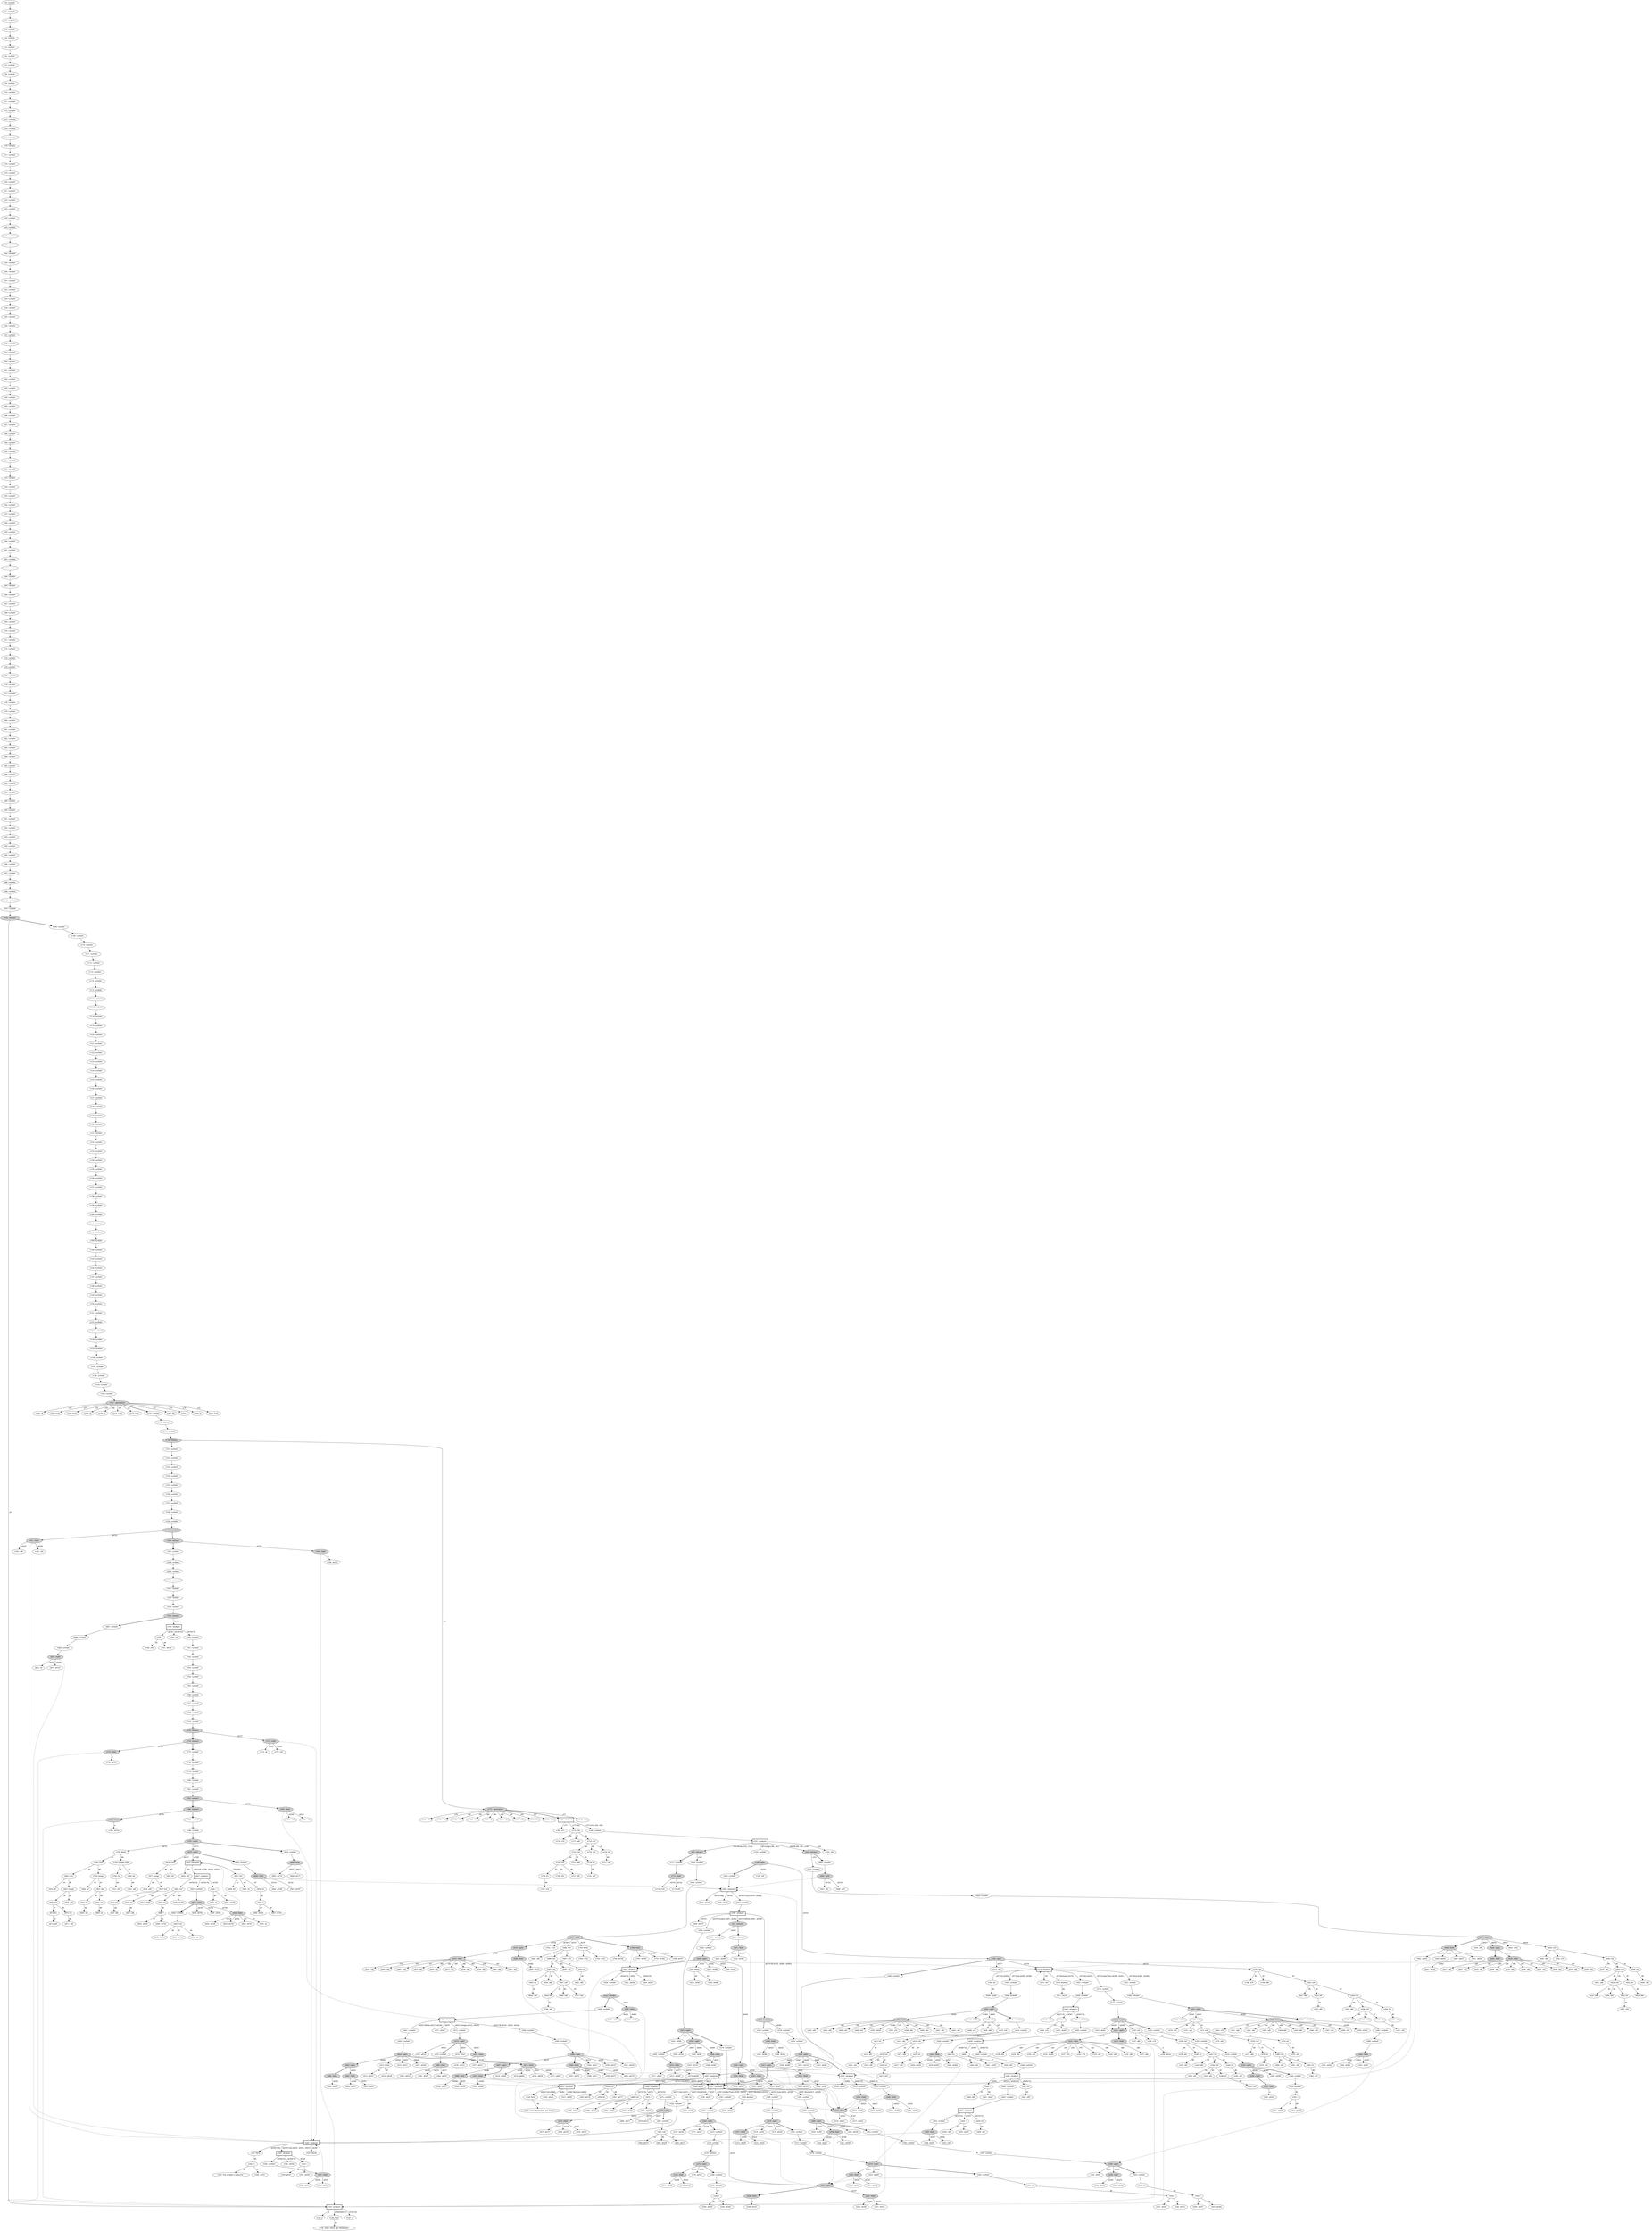 digraph {
    node [fontname="bold helvetica"];
    edge [fontname="bold helvetica"];
    n0 [label="n0: <unfold>"];
    n1 [label="n1: <unfold>"];
    n0 -> n1;
    n2 [label="n2: <unfold>"];
    n1 -> n2;
    n3 [label="n3: <unfold>"];
    n2 -> n3;
    n4 [label="n4: <unfold>"];
    n3 -> n4;
    n5 [label="n5: <unfold>"];
    n4 -> n5;
    n6 [label="n6: <unfold>"];
    n5 -> n6;
    n7 [label="n7: <unfold>"];
    n6 -> n7;
    n8 [label="n8: <unfold>"];
    n7 -> n8;
    n9 [label="n9: <unfold>"];
    n8 -> n9;
    n10 [label="n10: <unfold>"];
    n9 -> n10;
    n11 [label="n11: <unfold>"];
    n10 -> n11;
    n12 [label="n12: <unfold>"];
    n11 -> n12;
    n13 [label="n13: <unfold>"];
    n12 -> n13;
    n14 [label="n14: <unfold>"];
    n13 -> n14;
    n15 [label="n15: <unfold>"];
    n14 -> n15;
    n16 [label="n16: <unfold>"];
    n15 -> n16;
    n17 [label="n17: <unfold>"];
    n16 -> n17;
    n18 [label="n18: <unfold>"];
    n17 -> n18;
    n19 [label="n19: <unfold>"];
    n18 -> n19;
    n20 [label="n20: <unfold>"];
    n19 -> n20;
    n21 [label="n21: <unfold>"];
    n20 -> n21;
    n22 [label="n22: <unfold>"];
    n21 -> n22;
    n23 [label="n23: <unfold>"];
    n22 -> n23;
    n24 [label="n24: <unfold>"];
    n23 -> n24;
    n25 [label="n25: <unfold>"];
    n24 -> n25;
    n26 [label="n26: <unfold>"];
    n25 -> n26;
    n27 [label="n27: <unfold>"];
    n26 -> n27;
    n28 [label="n28: <unfold>"];
    n27 -> n28;
    n29 [label="n29: <unfold>"];
    n28 -> n29;
    n30 [label="n30: <unfold>"];
    n29 -> n30;
    n31 [label="n31: <unfold>"];
    n30 -> n31;
    n32 [label="n32: <unfold>"];
    n31 -> n32;
    n33 [label="n33: <unfold>"];
    n32 -> n33;
    n34 [label="n34: <unfold>"];
    n33 -> n34;
    n35 [label="n35: <unfold>"];
    n34 -> n35;
    n36 [label="n36: <unfold>"];
    n35 -> n36;
    n37 [label="n37: <unfold>"];
    n36 -> n37;
    n38 [label="n38: <unfold>"];
    n37 -> n38;
    n39 [label="n39: <unfold>"];
    n38 -> n39;
    n40 [label="n40: <unfold>"];
    n39 -> n40;
    n41 [label="n41: <unfold>"];
    n40 -> n41;
    n42 [label="n42: <unfold>"];
    n41 -> n42;
    n43 [label="n43: <unfold>"];
    n42 -> n43;
    n44 [label="n44: <unfold>"];
    n43 -> n44;
    n45 [label="n45: <unfold>"];
    n44 -> n45;
    n46 [label="n46: <unfold>"];
    n45 -> n46;
    n47 [label="n47: <unfold>"];
    n46 -> n47;
    n48 [label="n48: <unfold>"];
    n47 -> n48;
    n49 [label="n49: <unfold>"];
    n48 -> n49;
    n50 [label="n50: <unfold>"];
    n49 -> n50;
    n51 [label="n51: <unfold>"];
    n50 -> n51;
    n52 [label="n52: <unfold>"];
    n51 -> n52;
    n53 [label="n53: <unfold>"];
    n52 -> n53;
    n54 [label="n54: <unfold>"];
    n53 -> n54;
    n55 [label="n55: <unfold>"];
    n54 -> n55;
    n56 [label="n56: <unfold>"];
    n55 -> n56;
    n57 [label="n57: <unfold>"];
    n56 -> n57;
    n58 [label="n58: <unfold>"];
    n57 -> n58;
    n59 [label="n59: <unfold>"];
    n58 -> n59;
    n60 [label="n60: <unfold>"];
    n59 -> n60;
    n61 [label="n61: <unfold>"];
    n60 -> n61;
    n62 [label="n62: <unfold>"];
    n61 -> n62;
    n63 [label="n63: <unfold>"];
    n62 -> n63;
    n64 [label="n64: <unfold>"];
    n63 -> n64;
    n65 [label="n65: <unfold>"];
    n64 -> n65;
    n66 [label="n66: <unfold>"];
    n65 -> n66;
    n67 [label="n67: <unfold>"];
    n66 -> n67;
    n68 [label="n68: <unfold>"];
    n67 -> n68;
    n69 [label="n69: <unfold>"];
    n68 -> n69;
    n70 [label="n70: <unfold>"];
    n69 -> n70;
    n71 [label="n71: <unfold>"];
    n70 -> n71;
    n72 [label="n72: <unfold>"];
    n71 -> n72;
    n73 [label="n73: <unfold>"];
    n72 -> n73;
    n74 [label="n74: <unfold>"];
    n73 -> n74;
    n75 [label="n75: <unfold>"];
    n74 -> n75;
    n76 [label="n76: <unfold>"];
    n75 -> n76;
    n77 [label="n77: <unfold>"];
    n76 -> n77;
    n78 [label="n78: <unfold>"];
    n77 -> n78;
    n79 [label="n79: <unfold>"];
    n78 -> n79;
    n80 [label="n80: <unfold>"];
    n79 -> n80;
    n81 [label="n81: <unfold>"];
    n80 -> n81;
    n82 [label="n82: <unfold>"];
    n81 -> n82;
    n83 [label="n83: <unfold>"];
    n82 -> n83;
    n84 [label="n84: <unfold>"];
    n83 -> n84;
    n85 [label="n85: <unfold>"];
    n84 -> n85;
    n86 [label="n86: <unfold>"];
    n85 -> n86;
    n87 [label="n87: <unfold>"];
    n86 -> n87;
    n88 [label="n88: <unfold>"];
    n87 -> n88;
    n89 [label="n89: <unfold>"];
    n88 -> n89;
    n90 [label="n90: <unfold>"];
    n89 -> n90;
    n91 [label="n91: <unfold>"];
    n90 -> n91;
    n92 [label="n92: <unfold>"];
    n91 -> n92;
    n93 [label="n93: <unfold>"];
    n92 -> n93;
    n94 [label="n94: <unfold>"];
    n93 -> n94;
    n95 [label="n95: <unfold>"];
    n94 -> n95;
    n96 [label="n96: <unfold>"];
    n95 -> n96;
    n97 [label="n97: <unfold>"];
    n96 -> n97;
    n98 [label="n98: <unfold>"];
    n97 -> n98;
    n99 [label="n99: <unfold>"];
    n98 -> n99;
    n100 [label="n100: <unfold>"];
    n99 -> n100;
    n101 [label="n101: <unfold>"];
    n100 -> n101;
    n102 [label="n102: <extract>"] [style=filled];
    n101 -> n102;
    n103 [label="n103: <analyze>"] [shape=box style=bold];
    n102 -> n103 [label=" .v0 "];
    n104 [label="n104: a"];
    n103 -> n104 [label=" a "];
    n105 [label="n105: Panic"];
    n103 -> n105 [label=" a=Boolean(.v1) "];
    n106 [label="n106: \"want `Int(n)`, got `Boolean(b)`\""];
    n105 -> n106 [label=" #0 "];
    n107 [label="n107: .v2"];
    n103 -> n107 [label=" a=Int(.v2) "];
    n108 [label="n108: <unfold>"];
    n102 -> n108 [penwidth=1.7 arrowhead=dot];
    n109 [label="n109: <unfold>"];
    n108 -> n109;
    n110 [label="n110: <unfold>"];
    n109 -> n110;
    n111 [label="n111: <unfold>"];
    n110 -> n111;
    n112 [label="n112: <unfold>"];
    n111 -> n112;
    n113 [label="n113: <unfold>"];
    n112 -> n113;
    n114 [label="n114: <unfold>"];
    n113 -> n114;
    n115 [label="n115: <unfold>"];
    n114 -> n115;
    n116 [label="n116: <unfold>"];
    n115 -> n116;
    n117 [label="n117: <unfold>"];
    n116 -> n117;
    n118 [label="n118: <unfold>"];
    n117 -> n118;
    n119 [label="n119: <unfold>"];
    n118 -> n119;
    n120 [label="n120: <unfold>"];
    n119 -> n120;
    n121 [label="n121: <unfold>"];
    n120 -> n121;
    n122 [label="n122: <unfold>"];
    n121 -> n122;
    n123 [label="n123: <unfold>"];
    n122 -> n123;
    n124 [label="n124: <unfold>"];
    n123 -> n124;
    n125 [label="n125: <unfold>"];
    n124 -> n125;
    n126 [label="n126: <unfold>"];
    n125 -> n126;
    n127 [label="n127: <unfold>"];
    n126 -> n127;
    n128 [label="n128: <unfold>"];
    n127 -> n128;
    n129 [label="n129: <unfold>"];
    n128 -> n129;
    n130 [label="n130: <unfold>"];
    n129 -> n130;
    n131 [label="n131: <unfold>"];
    n130 -> n131;
    n132 [label="n132: <unfold>"];
    n131 -> n132;
    n133 [label="n133: <unfold>"];
    n132 -> n133;
    n134 [label="n134: <unfold>"];
    n133 -> n134;
    n135 [label="n135: <unfold>"];
    n134 -> n135;
    n136 [label="n136: <unfold>"];
    n135 -> n136;
    n137 [label="n137: <unfold>"];
    n136 -> n137;
    n138 [label="n138: <unfold>"];
    n137 -> n138;
    n139 [label="n139: <unfold>"];
    n138 -> n139;
    n140 [label="n140: <unfold>"];
    n139 -> n140;
    n141 [label="n141: <unfold>"];
    n140 -> n141;
    n142 [label="n142: <unfold>"];
    n141 -> n142;
    n143 [label="n143: <unfold>"];
    n142 -> n143;
    n144 [label="n144: <unfold>"];
    n143 -> n144;
    n145 [label="n145: <unfold>"];
    n144 -> n145;
    n146 [label="n146: <unfold>"];
    n145 -> n146;
    n147 [label="n147: <unfold>"];
    n146 -> n147;
    n148 [label="n148: <unfold>"];
    n147 -> n148;
    n149 [label="n149: <unfold>"];
    n148 -> n149;
    n150 [label="n150: <unfold>"];
    n149 -> n150;
    n151 [label="n151: <unfold>"];
    n150 -> n151;
    n152 [label="n152: <unfold>"];
    n151 -> n152;
    n153 [label="n153: <unfold>"];
    n152 -> n153;
    n154 [label="n154: <unfold>"];
    n153 -> n154;
    n155 [label="n155: <unfold>"];
    n154 -> n155;
    n156 [label="n156: <unfold>"];
    n155 -> n156;
    n157 [label="n157: <unfold>"];
    n156 -> n157;
    n158 [label="n158: <unfold>"];
    n157 -> n158;
    n159 [label="n159: <unfold>"];
    n158 -> n159;
    n160 [label="n160: <unfold>"];
    n159 -> n160;
    n161 [label="n161: <generalize>"] [style=filled];
    n160 -> n161;
    n162 [label="n162: Nil"];
    n161 -> n162 [label=" .v11 "];
    n163 [label="n163: a"];
    n161 -> n163 [label=" .v14 "];
    n164 [label="n164: \"x\""];
    n161 -> n164 [label=" .v18 "];
    n165 [label="n165: 7u32"];
    n161 -> n165 [label=" .v22 "];
    n166 [label="n166: .v0"];
    n161 -> n166 [label=" .v23 "];
    n167 [label="n167: 6u32"];
    n161 -> n167 [label=" .v27 "];
    n168 [label="n168: 0u32"];
    n161 -> n168 [label=" .v35 "];
    n169 [label="n169: \"a\""];
    n161 -> n169 [label=" .v45 "];
    n170 [label="n170: \"i\""];
    n161 -> n170 [label=" .v48 "];
    n171 [label="n171: 1u32"];
    n161 -> n171 [label=" .v49 "];
    n172 [label="n172: \"out\""];
    n161 -> n172 [label=" .v6 "];
    n173 [label="n173: <unfold>"];
    n161 -> n173 [penwidth=1.7 arrowhead=dot];
    n174 [label="n174: <unfold>"];
    n173 -> n174;
    n175 [label="n175: <unfold>"];
    n174 -> n175;
    n176 [label="n176: <extract>"] [style=filled];
    n175 -> n176;
    n177 [label="n177: <generalize>"] [style=filled];
    n176 -> n177 [label=" .v50 "];
    n178 [label="n178: .v11"];
    n177 -> n178 [label=" .v77 "];
    n179 [label="n179: .v45"];
    n177 -> n179 [label=" .v79 "];
    n180 [label="n180: .v14"];
    n177 -> n180 [label=" .v80 "];
    n181 [label="n181: .v18"];
    n177 -> n181 [label=" .v82 "];
    n182 [label="n182: .v22"];
    n177 -> n182 [label=" .v85 "];
    n183 [label="n183: .v6"];
    n177 -> n183 [label=" .v86 "];
    n184 [label="n184: .v23"];
    n177 -> n184 [label=" .v89 "];
    n185 [label="n185: .v48"];
    n177 -> n185 [label=" .v90 "];
    n186 [label="n186: Nil"];
    n177 -> n186 [label=" .v92 "];
    n187 [label="n187: .v27"];
    n177 -> n187 [label=" .v93 "];
    n188 [label="n188: <analyze>"] [shape=box style=bold];
    n177 -> n188 [penwidth=1.7 arrowhead=dot];
    n189 [label="n189: .v77"];
    n188 -> n189 [label=" .v77 "];
    n190 [label="n190: <unfold>"];
    n188 -> n190 [label=" .v77=Cons(.v94, .v95) "];
    n191 [label="n191: <analyze>"] [shape=box style=bold];
    n190 -> n191;
    n192 [label="n192: .v94"];
    n191 -> n192 [label=" .v94 "];
    n193 [label="n193: <unfold>"];
    n191 -> n193 [label=" .v94=Assign(.v96, .v97) "];
    n194 [label="n194: <split>"] [style=filled];
    n193 -> n194;
    n195 [label="n195: .v95"];
    n194 -> n195 [label=" .v6162 "];
    n196 [label="n196: <split>"] [style=filled];
    n194 -> n196 [label=" .v6163 "];
    n197 [label="n197: Cell"];
    n196 -> n197 [label=" .v6276 "];
    n198 [label="n198: .v79"];
    n197 -> n198 [label=" #0 "];
    n199 [label="n199: .v80"];
    n197 -> n199 [label=" #1 "];
    n200 [label="n200: Cell"];
    n197 -> n200 [label=" #2 "];
    n201 [label="n201: .v82"];
    n200 -> n201 [label=" #0 "];
    n202 [label="n202: Int"];
    n200 -> n202 [label=" #1 "];
    n203 [label="n203: .v85"];
    n202 -> n203 [label=" #0 "];
    n204 [label="n204: Cell"];
    n200 -> n204 [label=" #2 "];
    n205 [label="n205: .v86"];
    n204 -> n205 [label=" #0 "];
    n206 [label="n206: Int"];
    n204 -> n206 [label=" #1 "];
    n207 [label="n207: .v89"];
    n206 -> n207 [label=" #0 "];
    n208 [label="n208: Cell"];
    n204 -> n208 [label=" #2 "];
    n209 [label="n209: .v90"];
    n208 -> n209 [label=" #0 "];
    n210 [label="n210: Int"];
    n208 -> n210 [label=" #1 "];
    n211 [label="n211: .v93"];
    n210 -> n211 [label=" #0 "];
    n212 [label="n212: .v92"];
    n208 -> n212 [label=" #2 "];
    n213 [label="n213: .v96"];
    n196 -> n213 [label=" .v6277 "];
    n214 [label="n214: <analyze>"] [shape=box style=bold];
    n196 -> n214 [label=" .v6278 "];
    n215 [label="n215: .v97"];
    n214 -> n215 [label=" .v97 "];
    n216 [label="n216: Boolean"];
    n214 -> n216 [label=" .v97=Boolean(.v6279) "];
    n217 [label="n217: .v6279"];
    n216 -> n217 [label=" #0 "];
    n218 [label="n218: <unfold>"];
    n214 -> n218 [label=" .v97=GreaterThan(.v6280, .v6281) "];
    n219 [label="n219: <unfold>"];
    n218 -> n219;
    n220 [label="n220: <split>"] [style=filled];
    n219 -> n220;
    n221 [label="n221: <split>"] [style=filled];
    n220 -> n221 [label=" .v6289 "];
    n222 [label="n222: <fold>"] [style=filled];
    n221 -> n222 [label=" .v6293 "];
    n222 -> n214 [style=dashed];
    n223 [label="n223: .v79"];
    n222 -> n223 [label=" .v79 "];
    n224 [label="n224: .v80"];
    n222 -> n224 [label=" .v80 "];
    n225 [label="n225: .v82"];
    n222 -> n225 [label=" .v82 "];
    n226 [label="n226: .v85"];
    n222 -> n226 [label=" .v85 "];
    n227 [label="n227: .v86"];
    n222 -> n227 [label=" .v86 "];
    n228 [label="n228: .v89"];
    n222 -> n228 [label=" .v89 "];
    n229 [label="n229: .v90"];
    n222 -> n229 [label=" .v90 "];
    n230 [label="n230: .v92"];
    n222 -> n230 [label=" .v92 "];
    n231 [label="n231: .v93"];
    n222 -> n231 [label=" .v93 "];
    n232 [label="n232: .v6280"];
    n222 -> n232 [label=" .v97 "];
    n233 [label="n233: <fold>"] [style=filled];
    n221 -> n233 [penwidth=1.7 arrowhead=dot];
    n233 -> n103 [style=dashed];
    n234 [label="n234: .v6293"];
    n233 -> n234 [label=" a "];
    n235 [label="n235: Cell"];
    n220 -> n235 [label=" .v6290 "];
    n236 [label="n236: .v79"];
    n235 -> n236 [label=" #0 "];
    n237 [label="n237: .v80"];
    n235 -> n237 [label=" #1 "];
    n238 [label="n238: Cell"];
    n235 -> n238 [label=" #2 "];
    n239 [label="n239: .v82"];
    n238 -> n239 [label=" #0 "];
    n240 [label="n240: Int"];
    n238 -> n240 [label=" #1 "];
    n241 [label="n241: .v85"];
    n240 -> n241 [label=" #0 "];
    n242 [label="n242: Cell"];
    n238 -> n242 [label=" #2 "];
    n243 [label="n243: .v86"];
    n242 -> n243 [label=" #0 "];
    n244 [label="n244: Int"];
    n242 -> n244 [label=" #1 "];
    n245 [label="n245: .v89"];
    n244 -> n245 [label=" #0 "];
    n246 [label="n246: Cell"];
    n242 -> n246 [label=" #2 "];
    n247 [label="n247: .v90"];
    n246 -> n247 [label=" #0 "];
    n248 [label="n248: Int"];
    n246 -> n248 [label=" #1 "];
    n249 [label="n249: .v93"];
    n248 -> n249 [label=" #0 "];
    n250 [label="n250: .v92"];
    n246 -> n250 [label=" #2 "];
    n251 [label="n251: .v6281"];
    n220 -> n251 [label=" .v6291 "];
    n252 [label="n252: <unfold>"];
    n220 -> n252 [penwidth=1.7 arrowhead=dot];
    n253 [label="n253: <unfold>"];
    n252 -> n253;
    n254 [label="n254: <unfold>"];
    n253 -> n254;
    n255 [label="n255: <split>"] [style=filled];
    n254 -> n255;
    n256 [label="n256: <split>"] [style=filled];
    n255 -> n256 [label=" .v6308 "];
    n257 [label="n257: <analyze>"] [shape=box style=bold];
    n256 -> n257 [label=" .v6322 "];
    n258 [label="n258: .v6291"];
    n257 -> n258 [label=" .v6291 "];
    n259 [label="n259: Boolean"];
    n257 -> n259 [label=" .v6291=Boolean(.v6323) "];
    n260 [label="n260: .v6323"];
    n259 -> n260 [label=" #0 "];
    n261 [label="n261: <unfold>"];
    n257 -> n261 [label=" .v6291=GreaterThan(.v6324, .v6325) "];
    n262 [label="n262: <unfold>"];
    n261 -> n262;
    n263 [label="n263: <split>"] [style=filled];
    n262 -> n263;
    n264 [label="n264: <split>"] [style=filled];
    n263 -> n264 [label=" .v6333 "];
    n265 [label="n265: <fold>"] [style=filled];
    n264 -> n265 [label=" .v6337 "];
    n265 -> n257 [style=dashed];
    n266 [label="n266: .v6290"];
    n265 -> n266 [label=" .v6290 "];
    n267 [label="n267: .v6324"];
    n265 -> n267 [label=" .v6291 "];
    n268 [label="n268: <fold>"] [style=filled];
    n264 -> n268 [penwidth=1.7 arrowhead=dot];
    n268 -> n103 [style=dashed];
    n269 [label="n269: .v6337"];
    n268 -> n269 [label=" a "];
    n270 [label="n270: .v6290"];
    n263 -> n270 [label=" .v6334 "];
    n271 [label="n271: .v6325"];
    n263 -> n271 [label=" .v6335 "];
    n272 [label="n272: <unfold>"];
    n263 -> n272 [penwidth=1.7 arrowhead=dot];
    n273 [label="n273: <unfold>"];
    n272 -> n273;
    n274 [label="n274: <unfold>"];
    n273 -> n274;
    n275 [label="n275: <split>"] [style=filled];
    n274 -> n275;
    n276 [label="n276: <fold>"] [style=filled];
    n275 -> n276 [label=" .v6339 "];
    n276 -> n264 [style=dashed];
    n277 [label="n277: .v6334"];
    n276 -> n277 [label=" .v6290 "];
    n278 [label="n278: .v6335"];
    n276 -> n278 [label=" .v6324 "];
    n279 [label="n279: .v6333"];
    n275 -> n279 [label=" .v6340 "];
    n280 [label="n280: <unfold>"];
    n275 -> n280 [penwidth=1.7 arrowhead=dot];
    n281 [label="n281: Boolean"];
    n280 -> n281;
    n282 [label="n282: >"];
    n281 -> n282 [label=" #0 "];
    n283 [label="n283: .v6340"];
    n282 -> n283 [label=" #0 "];
    n284 [label="n284: .v6339"];
    n282 -> n284 [label=" #1 "];
    n285 [label="n285: Int"];
    n257 -> n285 [label=" .v6291=Int(.v6326) "];
    n286 [label="n286: .v6326"];
    n285 -> n286 [label=" #0 "];
    n287 [label="n287: <unfold>"];
    n257 -> n287 [label=" .v6291=Mul(.v6327, .v6328) "];
    n288 [label="n288: <unfold>"];
    n287 -> n288;
    n289 [label="n289: <split>"] [style=filled];
    n288 -> n289;
    n290 [label="n290: <fold>"] [style=filled];
    n289 -> n290 [label=" .v6342 "];
    n290 -> n264 [style=dashed];
    n291 [label="n291: .v6290"];
    n290 -> n291 [label=" .v6290 "];
    n292 [label="n292: .v6327"];
    n290 -> n292 [label=" .v6324 "];
    n293 [label="n293: .v6290"];
    n289 -> n293 [label=" .v6343 "];
    n294 [label="n294: .v6328"];
    n289 -> n294 [label=" .v6344 "];
    n295 [label="n295: <unfold>"];
    n289 -> n295 [penwidth=1.7 arrowhead=dot];
    n296 [label="n296: <unfold>"];
    n295 -> n296;
    n297 [label="n297: <unfold>"];
    n296 -> n297;
    n298 [label="n298: <split>"] [style=filled];
    n297 -> n298;
    n299 [label="n299: <fold>"] [style=filled];
    n298 -> n299 [label=" .v6346 "];
    n299 -> n264 [style=dashed];
    n300 [label="n300: .v6343"];
    n299 -> n300 [label=" .v6290 "];
    n301 [label="n301: .v6344"];
    n299 -> n301 [label=" .v6324 "];
    n302 [label="n302: .v6342"];
    n298 -> n302 [label=" .v6347 "];
    n303 [label="n303: <unfold>"];
    n298 -> n303 [penwidth=1.7 arrowhead=dot];
    n304 [label="n304: Int"];
    n303 -> n304;
    n305 [label="n305: *"];
    n304 -> n305 [label=" #0 "];
    n306 [label="n306: .v6347"];
    n305 -> n306 [label=" #0 "];
    n307 [label="n307: .v6346"];
    n305 -> n307 [label=" #1 "];
    n308 [label="n308: <unfold>"];
    n257 -> n308 [label=" .v6291=Sub(.v6329, .v6330) "];
    n309 [label="n309: <unfold>"];
    n308 -> n309;
    n310 [label="n310: <split>"] [style=filled];
    n309 -> n310;
    n311 [label="n311: <fold>"] [style=filled];
    n310 -> n311 [label=" .v6349 "];
    n311 -> n264 [style=dashed];
    n312 [label="n312: .v6290"];
    n311 -> n312 [label=" .v6290 "];
    n313 [label="n313: .v6329"];
    n311 -> n313 [label=" .v6324 "];
    n314 [label="n314: .v6290"];
    n310 -> n314 [label=" .v6350 "];
    n315 [label="n315: .v6330"];
    n310 -> n315 [label=" .v6351 "];
    n316 [label="n316: <unfold>"];
    n310 -> n316 [penwidth=1.7 arrowhead=dot];
    n317 [label="n317: <unfold>"];
    n316 -> n317;
    n318 [label="n318: <unfold>"];
    n317 -> n318;
    n319 [label="n319: <split>"] [style=filled];
    n318 -> n319;
    n320 [label="n320: <fold>"] [style=filled];
    n319 -> n320 [label=" .v6353 "];
    n320 -> n264 [style=dashed];
    n321 [label="n321: .v6350"];
    n320 -> n321 [label=" .v6290 "];
    n322 [label="n322: .v6351"];
    n320 -> n322 [label=" .v6324 "];
    n323 [label="n323: .v6349"];
    n319 -> n323 [label=" .v6354 "];
    n324 [label="n324: <unfold>"];
    n319 -> n324 [penwidth=1.7 arrowhead=dot];
    n325 [label="n325: Int"];
    n324 -> n325;
    n326 [label="n326: -"];
    n325 -> n326 [label=" #0 "];
    n327 [label="n327: .v6354"];
    n326 -> n327 [label=" #0 "];
    n328 [label="n328: .v6353"];
    n326 -> n328 [label=" #1 "];
    n329 [label="n329: <unfold>"];
    n257 -> n329 [label=" .v6291=Var(.v6331) "];
    n330 [label="n330: <analyze>"] [shape=box style=bold];
    n329 -> n330;
    n331 [label="n331: .v6290"];
    n330 -> n331 [label=" .v6290 "];
    n332 [label="n332: <analyze>"] [shape=box style=bold];
    n330 -> n332 [label=" .v6290=Cell(.v6355, .v6356, .v6357) "];
    n333 [label="n333: ="];
    n332 -> n333 [label=" .v6358 "];
    n334 [label="n334: .v6331"];
    n333 -> n334 [label=" #0 "];
    n335 [label="n335: .v6355"];
    n333 -> n335 [label=" #1 "];
    n336 [label="n336: <unfold>"];
    n332 -> n336 [label=" .v6358=F() "];
    n337 [label="n337: <fold>"] [style=filled];
    n336 -> n337;
    n337 -> n330 [style=dashed];
    n338 [label="n338: .v6357"];
    n337 -> n338 [label=" .v6290 "];
    n339 [label="n339: .v6331"];
    n337 -> n339 [label=" .v6331 "];
    n340 [label="n340: .v6356"];
    n332 -> n340 [label=" .v6358=T() "];
    n341 [label="n341: Panic"];
    n330 -> n341 [label=" .v6290=Nil() "];
    n342 [label="n342: ++"];
    n341 -> n342 [label=" #0 "];
    n343 [label="n343: \"the variable is unbound: \""];
    n342 -> n343 [label=" #0 "];
    n344 [label="n344: .v6331"];
    n342 -> n344 [label=" #1 "];
    n345 [label="n345: <fold>"] [style=filled];
    n256 -> n345 [penwidth=1.7 arrowhead=dot];
    n345 -> n103 [style=dashed];
    n346 [label="n346: .v6322"];
    n345 -> n346 [label=" a "];
    n347 [label="n347: .v6289"];
    n255 -> n347 [label=" .v6309 "];
    n348 [label="n348: <unfold>"];
    n255 -> n348 [penwidth=1.7 arrowhead=dot];
    n349 [label="n349: Boolean"];
    n348 -> n349;
    n350 [label="n350: >"];
    n349 -> n350 [label=" #0 "];
    n351 [label="n351: .v6309"];
    n350 -> n351 [label=" #0 "];
    n352 [label="n352: .v6308"];
    n350 -> n352 [label=" #1 "];
    n353 [label="n353: Int"];
    n214 -> n353 [label=" .v97=Int(.v6282) "];
    n354 [label="n354: .v6282"];
    n353 -> n354 [label=" #0 "];
    n355 [label="n355: <unfold>"];
    n214 -> n355 [label=" .v97=Mul(.v6283, .v6284) "];
    n356 [label="n356: <unfold>"];
    n355 -> n356;
    n357 [label="n357: <split>"] [style=filled];
    n356 -> n357;
    n358 [label="n358: <fold>"] [style=filled];
    n357 -> n358 [label=" .v6360 "];
    n358 -> n221 [style=dashed];
    n359 [label="n359: .v6283"];
    n358 -> n359 [label=" .v6280 "];
    n360 [label="n360: .v79"];
    n358 -> n360 [label=" .v79 "];
    n361 [label="n361: .v80"];
    n358 -> n361 [label=" .v80 "];
    n362 [label="n362: .v82"];
    n358 -> n362 [label=" .v82 "];
    n363 [label="n363: .v85"];
    n358 -> n363 [label=" .v85 "];
    n364 [label="n364: .v86"];
    n358 -> n364 [label=" .v86 "];
    n365 [label="n365: .v89"];
    n358 -> n365 [label=" .v89 "];
    n366 [label="n366: .v90"];
    n358 -> n366 [label=" .v90 "];
    n367 [label="n367: .v92"];
    n358 -> n367 [label=" .v92 "];
    n368 [label="n368: .v93"];
    n358 -> n368 [label=" .v93 "];
    n369 [label="n369: Cell"];
    n357 -> n369 [label=" .v6361 "];
    n370 [label="n370: .v79"];
    n369 -> n370 [label=" #0 "];
    n371 [label="n371: .v80"];
    n369 -> n371 [label=" #1 "];
    n372 [label="n372: Cell"];
    n369 -> n372 [label=" #2 "];
    n373 [label="n373: .v82"];
    n372 -> n373 [label=" #0 "];
    n374 [label="n374: Int"];
    n372 -> n374 [label=" #1 "];
    n375 [label="n375: .v85"];
    n374 -> n375 [label=" #0 "];
    n376 [label="n376: Cell"];
    n372 -> n376 [label=" #2 "];
    n377 [label="n377: .v86"];
    n376 -> n377 [label=" #0 "];
    n378 [label="n378: Int"];
    n376 -> n378 [label=" #1 "];
    n379 [label="n379: .v89"];
    n378 -> n379 [label=" #0 "];
    n380 [label="n380: Cell"];
    n376 -> n380 [label=" #2 "];
    n381 [label="n381: .v90"];
    n380 -> n381 [label=" #0 "];
    n382 [label="n382: Int"];
    n380 -> n382 [label=" #1 "];
    n383 [label="n383: .v93"];
    n382 -> n383 [label=" #0 "];
    n384 [label="n384: .v92"];
    n380 -> n384 [label=" #2 "];
    n385 [label="n385: .v6284"];
    n357 -> n385 [label=" .v6362 "];
    n386 [label="n386: <unfold>"];
    n357 -> n386 [penwidth=1.7 arrowhead=dot];
    n387 [label="n387: <unfold>"];
    n386 -> n387;
    n388 [label="n388: <unfold>"];
    n387 -> n388;
    n389 [label="n389: <fold>"] [style=filled];
    n388 -> n389;
    n389 -> n298 [style=dashed];
    n390 [label="n390: .v6360"];
    n389 -> n390 [label=" .v6342 "];
    n391 [label="n391: .v6361"];
    n389 -> n391 [label=" .v6343 "];
    n392 [label="n392: .v6362"];
    n389 -> n392 [label=" .v6344 "];
    n393 [label="n393: <unfold>"];
    n214 -> n393 [label=" .v97=Sub(.v6285, .v6286) "];
    n394 [label="n394: <unfold>"];
    n393 -> n394;
    n395 [label="n395: <split>"] [style=filled];
    n394 -> n395;
    n396 [label="n396: <fold>"] [style=filled];
    n395 -> n396 [label=" .v6364 "];
    n396 -> n221 [style=dashed];
    n397 [label="n397: .v6285"];
    n396 -> n397 [label=" .v6280 "];
    n398 [label="n398: .v79"];
    n396 -> n398 [label=" .v79 "];
    n399 [label="n399: .v80"];
    n396 -> n399 [label=" .v80 "];
    n400 [label="n400: .v82"];
    n396 -> n400 [label=" .v82 "];
    n401 [label="n401: .v85"];
    n396 -> n401 [label=" .v85 "];
    n402 [label="n402: .v86"];
    n396 -> n402 [label=" .v86 "];
    n403 [label="n403: .v89"];
    n396 -> n403 [label=" .v89 "];
    n404 [label="n404: .v90"];
    n396 -> n404 [label=" .v90 "];
    n405 [label="n405: .v92"];
    n396 -> n405 [label=" .v92 "];
    n406 [label="n406: .v93"];
    n396 -> n406 [label=" .v93 "];
    n407 [label="n407: Cell"];
    n395 -> n407 [label=" .v6365 "];
    n408 [label="n408: .v79"];
    n407 -> n408 [label=" #0 "];
    n409 [label="n409: .v80"];
    n407 -> n409 [label=" #1 "];
    n410 [label="n410: Cell"];
    n407 -> n410 [label=" #2 "];
    n411 [label="n411: .v82"];
    n410 -> n411 [label=" #0 "];
    n412 [label="n412: Int"];
    n410 -> n412 [label=" #1 "];
    n413 [label="n413: .v85"];
    n412 -> n413 [label=" #0 "];
    n414 [label="n414: Cell"];
    n410 -> n414 [label=" #2 "];
    n415 [label="n415: .v86"];
    n414 -> n415 [label=" #0 "];
    n416 [label="n416: Int"];
    n414 -> n416 [label=" #1 "];
    n417 [label="n417: .v89"];
    n416 -> n417 [label=" #0 "];
    n418 [label="n418: Cell"];
    n414 -> n418 [label=" #2 "];
    n419 [label="n419: .v90"];
    n418 -> n419 [label=" #0 "];
    n420 [label="n420: Int"];
    n418 -> n420 [label=" #1 "];
    n421 [label="n421: .v93"];
    n420 -> n421 [label=" #0 "];
    n422 [label="n422: .v92"];
    n418 -> n422 [label=" #2 "];
    n423 [label="n423: .v6286"];
    n395 -> n423 [label=" .v6366 "];
    n424 [label="n424: <unfold>"];
    n395 -> n424 [penwidth=1.7 arrowhead=dot];
    n425 [label="n425: <unfold>"];
    n424 -> n425;
    n426 [label="n426: <unfold>"];
    n425 -> n426;
    n427 [label="n427: <fold>"] [style=filled];
    n426 -> n427;
    n427 -> n319 [style=dashed];
    n428 [label="n428: .v6364"];
    n427 -> n428 [label=" .v6349 "];
    n429 [label="n429: .v6365"];
    n427 -> n429 [label=" .v6350 "];
    n430 [label="n430: .v6366"];
    n427 -> n430 [label=" .v6351 "];
    n431 [label="n431: <unfold>"];
    n214 -> n431 [label=" .v97=Var(.v6287) "];
    n432 [label="n432: <unfold>"];
    n431 -> n432;
    n433 [label="n433: <analyze>"] [shape=box style=bold];
    n432 -> n433;
    n434 [label="n434: ="];
    n433 -> n434 [label=" .v6367 "];
    n435 [label="n435: .v6287"];
    n434 -> n435 [label=" #0 "];
    n436 [label="n436: .v79"];
    n434 -> n436 [label=" #1 "];
    n437 [label="n437: <unfold>"];
    n433 -> n437 [label=" .v6367=F() "];
    n438 [label="n438: <unfold>"];
    n437 -> n438;
    n439 [label="n439: <analyze>"] [shape=box style=bold];
    n438 -> n439;
    n440 [label="n440: ="];
    n439 -> n440 [label=" .v6368 "];
    n441 [label="n441: .v6287"];
    n440 -> n441 [label=" #0 "];
    n442 [label="n442: .v82"];
    n440 -> n442 [label=" #1 "];
    n443 [label="n443: <unfold>"];
    n439 -> n443 [label=" .v6368=F() "];
    n444 [label="n444: <unfold>"];
    n443 -> n444;
    n445 [label="n445: <analyze>"] [shape=box style=bold];
    n444 -> n445;
    n446 [label="n446: ="];
    n445 -> n446 [label=" .v6369 "];
    n447 [label="n447: .v6287"];
    n446 -> n447 [label=" #0 "];
    n448 [label="n448: .v86"];
    n446 -> n448 [label=" #1 "];
    n449 [label="n449: <unfold>"];
    n445 -> n449 [label=" .v6369=F() "];
    n450 [label="n450: <unfold>"];
    n449 -> n450;
    n451 [label="n451: <analyze>"] [shape=box style=bold];
    n450 -> n451;
    n452 [label="n452: ="];
    n451 -> n452 [label=" .v6370 "];
    n453 [label="n453: .v6287"];
    n452 -> n453 [label=" #0 "];
    n454 [label="n454: .v90"];
    n452 -> n454 [label=" #1 "];
    n455 [label="n455: <unfold>"];
    n451 -> n455 [label=" .v6370=F() "];
    n456 [label="n456: <fold>"] [style=filled];
    n455 -> n456;
    n456 -> n330 [style=dashed];
    n457 [label="n457: .v92"];
    n456 -> n457 [label=" .v6290 "];
    n458 [label="n458: .v6287"];
    n456 -> n458 [label=" .v6331 "];
    n459 [label="n459: Int"];
    n451 -> n459 [label=" .v6370=T() "];
    n460 [label="n460: .v93"];
    n459 -> n460 [label=" #0 "];
    n461 [label="n461: Int"];
    n445 -> n461 [label=" .v6369=T() "];
    n462 [label="n462: .v89"];
    n461 -> n462 [label=" #0 "];
    n463 [label="n463: Int"];
    n439 -> n463 [label=" .v6368=T() "];
    n464 [label="n464: .v85"];
    n463 -> n464 [label=" #0 "];
    n465 [label="n465: .v80"];
    n433 -> n465 [label=" .v6367=T() "];
    n466 [label="n466: <unfold>"];
    n196 -> n466 [penwidth=1.7 arrowhead=dot];
    n467 [label="n467: <analyze>"] [shape=box style=bold];
    n466 -> n467;
    n468 [label="n468: .v6276"];
    n467 -> n468 [label=" .v6276 "];
    n469 [label="n469: <analyze>"] [shape=box style=bold];
    n467 -> n469 [label=" .v6276=Cell(.v6371, .v6372, .v6373) "];
    n470 [label="n470: ="];
    n469 -> n470 [label=" .v6374 "];
    n471 [label="n471: .v6277"];
    n470 -> n471 [label=" #0 "];
    n472 [label="n472: .v6371"];
    n470 -> n472 [label=" #1 "];
    n473 [label="n473: <unfold>"];
    n469 -> n473 [label=" .v6374=F() "];
    n474 [label="n474: <split>"] [style=filled];
    n473 -> n474;
    n475 [label="n475: <fold>"] [style=filled];
    n474 -> n475 [label=" .v6376 "];
    n475 -> n467 [style=dashed];
    n476 [label="n476: .v6373"];
    n475 -> n476 [label=" .v6276 "];
    n477 [label="n477: .v6277"];
    n475 -> n477 [label=" .v6277 "];
    n478 [label="n478: .v6278"];
    n475 -> n478 [label=" .v6278 "];
    n479 [label="n479: .v6372"];
    n474 -> n479 [label=" .v6377 "];
    n480 [label="n480: .v6371"];
    n474 -> n480 [label=" .v6378 "];
    n481 [label="n481: <unfold>"];
    n474 -> n481 [penwidth=1.7 arrowhead=dot];
    n482 [label="n482: Cell"];
    n481 -> n482;
    n483 [label="n483: .v6378"];
    n482 -> n483 [label=" #0 "];
    n484 [label="n484: .v6377"];
    n482 -> n484 [label=" #1 "];
    n485 [label="n485: .v6376"];
    n482 -> n485 [label=" #2 "];
    n486 [label="n486: Cell"];
    n469 -> n486 [label=" .v6374=T() "];
    n487 [label="n487: .v6371"];
    n486 -> n487 [label=" #0 "];
    n488 [label="n488: .v6278"];
    n486 -> n488 [label=" #1 "];
    n489 [label="n489: .v6373"];
    n486 -> n489 [label=" #2 "];
    n490 [label="n490: Cell"];
    n467 -> n490 [label=" .v6276=Nil() "];
    n491 [label="n491: .v6277"];
    n490 -> n491 [label=" #0 "];
    n492 [label="n492: .v6278"];
    n490 -> n492 [label=" #1 "];
    n493 [label="n493: Nil"];
    n490 -> n493 [label=" #2 "];
    n494 [label="n494: <unfold>"];
    n194 -> n494 [penwidth=1.7 arrowhead=dot];
    n495 [label="n495: <analyze>"] [shape=box style=bold];
    n494 -> n495;
    n496 [label="n496: .v6162"];
    n495 -> n496 [label=" .v6162 "];
    n497 [label="n497: <unfold>"];
    n495 -> n497 [label=" .v6162=Cons(.v6379, .v6380) "];
    n498 [label="n498: <analyze>"] [shape=box style=bold];
    n497 -> n498;
    n499 [label="n499: .v6379"];
    n498 -> n499 [label=" .v6379 "];
    n500 [label="n500: <unfold>"];
    n498 -> n500 [label=" .v6379=Assign(.v6381, .v6382) "];
    n501 [label="n501: <split>"] [style=filled];
    n500 -> n501;
    n502 [label="n502: .v6380"];
    n501 -> n502 [label=" .v6423 "];
    n503 [label="n503: <split>"] [style=filled];
    n501 -> n503 [label=" .v6424 "];
    n504 [label="n504: .v6163"];
    n503 -> n504 [label=" .v6447 "];
    n505 [label="n505: .v6381"];
    n503 -> n505 [label=" .v6448 "];
    n506 [label="n506: <fold>"] [style=filled];
    n503 -> n506 [label=" .v6449 "];
    n506 -> n257 [style=dashed];
    n507 [label="n507: .v6163"];
    n506 -> n507 [label=" .v6290 "];
    n508 [label="n508: .v6382"];
    n506 -> n508 [label=" .v6291 "];
    n509 [label="n509: <unfold>"];
    n503 -> n509 [penwidth=1.7 arrowhead=dot];
    n510 [label="n510: <fold>"] [style=filled];
    n509 -> n510;
    n510 -> n467 [style=dashed];
    n511 [label="n511: .v6447"];
    n510 -> n511 [label=" .v6276 "];
    n512 [label="n512: .v6448"];
    n510 -> n512 [label=" .v6277 "];
    n513 [label="n513: .v6449"];
    n510 -> n513 [label=" .v6278 "];
    n514 [label="n514: <unfold>"];
    n501 -> n514 [penwidth=1.7 arrowhead=dot];
    n515 [label="n515: <fold>"] [style=filled];
    n514 -> n515;
    n515 -> n495 [style=dashed];
    n516 [label="n516: .v6423"];
    n515 -> n516 [label=" .v6162 "];
    n517 [label="n517: .v6424"];
    n515 -> n517 [label=" .v6163 "];
    inv0 [label="inv0: <extract>"] [style=filled];
    n498 -> inv0 [label=" .v6379=If(.v6383, .v6384, .v6385) "];
    n518 [label="n518: <unfold>"];
    inv0 -> n518 [label=" .v6386 "];
    n519 [label="n519: <unfold>"];
    n518 -> n519;
    n520 [label="n520: <split>"] [style=filled];
    n519 -> n520;
    n521 [label="n521: <split>"] [style=filled];
    n520 -> n521 [label=" .v6466 "];
    n522 [label="n522: <fold>"] [style=filled];
    n521 -> n522 [label=" .v6482 "];
    n522 -> n257 [style=dashed];
    n523 [label="n523: .v6163"];
    n522 -> n523 [label=" .v6290 "];
    n524 [label="n524: .v6383"];
    n522 -> n524 [label=" .v6291 "];
    n525 [label="n525: <analyze>"] [shape=box style=bold];
    n521 -> n525 [penwidth=1.7 arrowhead=dot];
    n526 [label="n526: .v6482"];
    n525 -> n526 [label=" .v6482 "];
    n527 [label="n527: .v6483"];
    n525 -> n527 [label=" .v6482=Boolean(.v6483) "];
    n528 [label="n528: Panic"];
    n525 -> n528 [label=" .v6482=Int(.v6484) "];
    n529 [label="n529: \"want `Boolean(b)`, got `Int(n)`\""];
    n528 -> n529 [label=" #0 "];
    n530 [label="n530: .v6385"];
    n520 -> n530 [label=" .v6467 "];
    n531 [label="n531: .v6163"];
    n520 -> n531 [label=" .v6468 "];
    n532 [label="n532: .v6384"];
    n520 -> n532 [label=" .v6469 "];
    n533 [label="n533: <analyze>"] [shape=box style=bold];
    n520 -> n533 [penwidth=1.7 arrowhead=dot];
    n534 [label="n534: .v6466"];
    n533 -> n534 [label=" .v6466 "];
    n535 [label="n535: <unfold>"];
    n533 -> n535 [label=" .v6466=F() "];
    n536 [label="n536: <fold>"] [style=filled];
    n535 -> n536;
    n536 -> n515 [style=dashed];
    n537 [label="n537: .v6467"];
    n536 -> n537 [label=" .v6423 "];
    n538 [label="n538: .v6468"];
    n536 -> n538 [label=" .v6424 "];
    n539 [label="n539: <unfold>"];
    n533 -> n539 [label=" .v6466=T() "];
    n540 [label="n540: <fold>"] [style=filled];
    n539 -> n540;
    n540 -> n515 [style=dashed];
    n541 [label="n541: .v6469"];
    n540 -> n541 [label=" .v6423 "];
    n542 [label="n542: .v6468"];
    n540 -> n542 [label=" .v6424 "];
    n543 [label="n543: <unfold>"];
    inv0 -> n543 [penwidth=1.7 arrowhead=dot];
    n544 [label="n544: <fold>"] [style=filled];
    n543 -> n544;
    n544 -> n515 [style=dashed];
    n545 [label="n545: .v6380"];
    n544 -> n545 [label=" .v6423 "];
    n546 [label="n546: .v6386"];
    n544 -> n546 [label=" .v6424 "];
    inv1 [label="inv1: <extract>"] [style=filled];
    n498 -> inv1 [label=" .v6379=While(.v6387, .v6388) "];
    n547 [label="n547: <unfold>"];
    inv1 -> n547 [label=" .v6389 "];
    n548 [label="n548: <unfold>"];
    n547 -> n548;
    n549 [label="n549: <split>"] [style=filled];
    n548 -> n549;
    n550 [label="n550: <split>"] [style=filled];
    n549 -> n550 [label=" .v6504 "];
    n551 [label="n551: <fold>"] [style=filled];
    n550 -> n551 [label=" .v6520 "];
    n551 -> n257 [style=dashed];
    n552 [label="n552: .v6163"];
    n551 -> n552 [label=" .v6290 "];
    n553 [label="n553: .v6387"];
    n551 -> n553 [label=" .v6291 "];
    n554 [label="n554: <fold>"] [style=filled];
    n550 -> n554 [penwidth=1.7 arrowhead=dot];
    n554 -> n525 [style=dashed];
    n555 [label="n555: .v6520"];
    n554 -> n555 [label=" .v6482 "];
    n556 [label="n556: .v6163"];
    n549 -> n556 [label=" .v6505 "];
    n557 [label="n557: .v6388"];
    n549 -> n557 [label=" .v6506 "];
    n558 [label="n558: While"];
    n549 -> n558 [label=" .v6507 "];
    n559 [label="n559: .v6387"];
    n558 -> n559 [label=" #0 "];
    n560 [label="n560: .v6388"];
    n558 -> n560 [label=" #1 "];
    n561 [label="n561: <analyze>"] [shape=box style=bold];
    n549 -> n561 [penwidth=1.7 arrowhead=dot];
    n562 [label="n562: .v6504"];
    n561 -> n562 [label=" .v6504 "];
    n563 [label="n563: .v6505"];
    n561 -> n563 [label=" .v6504=F() "];
    n564 [label="n564: <unfold>"];
    n561 -> n564 [label=" .v6504=T() "];
    n565 [label="n565: <extract>"] [style=filled];
    n564 -> n565;
    n566 [label="n566: <fold>"] [style=filled];
    n565 -> n566 [label=" .v6521 "];
    n566 -> n515 [style=dashed];
    n567 [label="n567: .v6506"];
    n566 -> n567 [label=" .v6423 "];
    n568 [label="n568: .v6505"];
    n566 -> n568 [label=" .v6424 "];
    n569 [label="n569: <unfold>"];
    n565 -> n569 [penwidth=1.7 arrowhead=dot];
    n570 [label="n570: <analyze>"] [shape=box style=bold];
    n569 -> n570;
    n571 [label="n571: .v6507"];
    n570 -> n571 [label=" .v6507 "];
    n572 [label="n572: <unfold>"];
    n570 -> n572 [label=" .v6507=Assign(.v6522, .v6523) "];
    n573 [label="n573: <split>"] [style=filled];
    n572 -> n573;
    n574 [label="n574: .v6521"];
    n573 -> n574 [label=" .v6551 "];
    n575 [label="n575: .v6522"];
    n573 -> n575 [label=" .v6552 "];
    n576 [label="n576: <fold>"] [style=filled];
    n573 -> n576 [label=" .v6553 "];
    n576 -> n257 [style=dashed];
    n577 [label="n577: .v6521"];
    n576 -> n577 [label=" .v6290 "];
    n578 [label="n578: .v6523"];
    n576 -> n578 [label=" .v6291 "];
    n579 [label="n579: <unfold>"];
    n573 -> n579 [penwidth=1.7 arrowhead=dot];
    n580 [label="n580: <fold>"] [style=filled];
    n579 -> n580;
    n580 -> n467 [style=dashed];
    n581 [label="n581: .v6551"];
    n580 -> n581 [label=" .v6276 "];
    n582 [label="n582: .v6552"];
    n580 -> n582 [label=" .v6277 "];
    n583 [label="n583: .v6553"];
    n580 -> n583 [label=" .v6278 "];
    n584 [label="n584: <unfold>"];
    n570 -> n584 [label=" .v6507=If(.v6524, .v6525, .v6526) "];
    n585 [label="n585: <unfold>"];
    n584 -> n585;
    n586 [label="n586: <split>"] [style=filled];
    n585 -> n586;
    n587 [label="n587: <split>"] [style=filled];
    n586 -> n587 [label=" .v6570 "];
    n588 [label="n588: <fold>"] [style=filled];
    n587 -> n588 [label=" .v6586 "];
    n588 -> n257 [style=dashed];
    n589 [label="n589: .v6521"];
    n588 -> n589 [label=" .v6290 "];
    n590 [label="n590: .v6524"];
    n588 -> n590 [label=" .v6291 "];
    n591 [label="n591: <fold>"] [style=filled];
    n587 -> n591 [penwidth=1.7 arrowhead=dot];
    n591 -> n525 [style=dashed];
    n592 [label="n592: .v6586"];
    n591 -> n592 [label=" .v6482 "];
    n593 [label="n593: .v6526"];
    n586 -> n593 [label=" .v6571 "];
    n594 [label="n594: .v6521"];
    n586 -> n594 [label=" .v6572 "];
    n595 [label="n595: .v6525"];
    n586 -> n595 [label=" .v6573 "];
    n596 [label="n596: <fold>"] [style=filled];
    n586 -> n596 [penwidth=1.7 arrowhead=dot];
    n596 -> n533 [style=dashed];
    n597 [label="n597: .v6570"];
    n596 -> n597 [label=" .v6466 "];
    n598 [label="n598: .v6571"];
    n596 -> n598 [label=" .v6467 "];
    n599 [label="n599: .v6572"];
    n596 -> n599 [label=" .v6468 "];
    n600 [label="n600: .v6573"];
    n596 -> n600 [label=" .v6469 "];
    n601 [label="n601: <unfold>"];
    n570 -> n601 [label=" .v6507=While(.v6527, .v6528) "];
    n602 [label="n602: <unfold>"];
    n601 -> n602;
    n603 [label="n603: <split>"] [style=filled];
    n602 -> n603;
    n604 [label="n604: <split>"] [style=filled];
    n603 -> n604 [label=" .v6606 "];
    n605 [label="n605: <fold>"] [style=filled];
    n604 -> n605 [label=" .v6622 "];
    n605 -> n257 [style=dashed];
    n606 [label="n606: .v6521"];
    n605 -> n606 [label=" .v6290 "];
    n607 [label="n607: .v6527"];
    n605 -> n607 [label=" .v6291 "];
    n608 [label="n608: <fold>"] [style=filled];
    n604 -> n608 [penwidth=1.7 arrowhead=dot];
    n608 -> n525 [style=dashed];
    n609 [label="n609: .v6622"];
    n608 -> n609 [label=" .v6482 "];
    n610 [label="n610: .v6521"];
    n603 -> n610 [label=" .v6607 "];
    n611 [label="n611: .v6528"];
    n603 -> n611 [label=" .v6608 "];
    n612 [label="n612: While"];
    n603 -> n612 [label=" .v6609 "];
    n613 [label="n613: .v6527"];
    n612 -> n613 [label=" #0 "];
    n614 [label="n614: .v6528"];
    n612 -> n614 [label=" #1 "];
    n615 [label="n615: <fold>"] [style=filled];
    n603 -> n615 [penwidth=1.7 arrowhead=dot];
    n615 -> n561 [style=dashed];
    n616 [label="n616: .v6606"];
    n615 -> n616 [label=" .v6504 "];
    n617 [label="n617: .v6607"];
    n615 -> n617 [label=" .v6505 "];
    n618 [label="n618: .v6608"];
    n615 -> n618 [label=" .v6506 "];
    n619 [label="n619: .v6609"];
    n615 -> n619 [label=" .v6507 "];
    n620 [label="n620: <unfold>"];
    inv1 -> n620 [penwidth=1.7 arrowhead=dot];
    n621 [label="n621: <fold>"] [style=filled];
    n620 -> n621;
    n621 -> n515 [style=dashed];
    n622 [label="n622: .v6380"];
    n621 -> n622 [label=" .v6423 "];
    n623 [label="n623: .v6389"];
    n621 -> n623 [label=" .v6424 "];
    n624 [label="n624: .v6163"];
    n495 -> n624 [label=" .v6162=Nil() "];
    inv2 [label="inv2: <extract>"] [style=filled];
    n191 -> inv2 [label=" .v94=If(.v98, .v99, .v100) "];
    n625 [label="n625: <unfold>"];
    inv2 -> n625 [label=" .v101 "];
    n626 [label="n626: <unfold>"];
    n625 -> n626;
    n627 [label="n627: <split>"] [style=filled];
    n626 -> n627;
    n628 [label="n628: <split>"] [style=filled];
    n627 -> n628 [label=" .v6654 "];
    n629 [label="n629: <fold>"] [style=filled];
    n628 -> n629 [label=" .v6670 "];
    n629 -> n214 [style=dashed];
    n630 [label="n630: .v79"];
    n629 -> n630 [label=" .v79 "];
    n631 [label="n631: .v80"];
    n629 -> n631 [label=" .v80 "];
    n632 [label="n632: .v82"];
    n629 -> n632 [label=" .v82 "];
    n633 [label="n633: .v85"];
    n629 -> n633 [label=" .v85 "];
    n634 [label="n634: .v86"];
    n629 -> n634 [label=" .v86 "];
    n635 [label="n635: .v89"];
    n629 -> n635 [label=" .v89 "];
    n636 [label="n636: .v90"];
    n629 -> n636 [label=" .v90 "];
    n637 [label="n637: .v92"];
    n629 -> n637 [label=" .v92 "];
    n638 [label="n638: .v93"];
    n629 -> n638 [label=" .v93 "];
    n639 [label="n639: .v98"];
    n629 -> n639 [label=" .v97 "];
    n640 [label="n640: <fold>"] [style=filled];
    n628 -> n640 [penwidth=1.7 arrowhead=dot];
    n640 -> n525 [style=dashed];
    n641 [label="n641: .v6670"];
    n640 -> n641 [label=" .v6482 "];
    n642 [label="n642: .v100"];
    n627 -> n642 [label=" .v6655 "];
    n643 [label="n643: Cell"];
    n627 -> n643 [label=" .v6656 "];
    n644 [label="n644: .v79"];
    n643 -> n644 [label=" #0 "];
    n645 [label="n645: .v80"];
    n643 -> n645 [label=" #1 "];
    n646 [label="n646: Cell"];
    n643 -> n646 [label=" #2 "];
    n647 [label="n647: .v82"];
    n646 -> n647 [label=" #0 "];
    n648 [label="n648: Int"];
    n646 -> n648 [label=" #1 "];
    n649 [label="n649: .v85"];
    n648 -> n649 [label=" #0 "];
    n650 [label="n650: Cell"];
    n646 -> n650 [label=" #2 "];
    n651 [label="n651: .v86"];
    n650 -> n651 [label=" #0 "];
    n652 [label="n652: Int"];
    n650 -> n652 [label=" #1 "];
    n653 [label="n653: .v89"];
    n652 -> n653 [label=" #0 "];
    n654 [label="n654: Cell"];
    n650 -> n654 [label=" #2 "];
    n655 [label="n655: .v90"];
    n654 -> n655 [label=" #0 "];
    n656 [label="n656: Int"];
    n654 -> n656 [label=" #1 "];
    n657 [label="n657: .v93"];
    n656 -> n657 [label=" #0 "];
    n658 [label="n658: .v92"];
    n654 -> n658 [label=" #2 "];
    n659 [label="n659: .v99"];
    n627 -> n659 [label=" .v6657 "];
    n660 [label="n660: <fold>"] [style=filled];
    n627 -> n660 [penwidth=1.7 arrowhead=dot];
    n660 -> n533 [style=dashed];
    n661 [label="n661: .v6654"];
    n660 -> n661 [label=" .v6466 "];
    n662 [label="n662: .v6655"];
    n660 -> n662 [label=" .v6467 "];
    n663 [label="n663: .v6656"];
    n660 -> n663 [label=" .v6468 "];
    n664 [label="n664: .v6657"];
    n660 -> n664 [label=" .v6469 "];
    n665 [label="n665: <unfold>"];
    inv2 -> n665 [penwidth=1.7 arrowhead=dot];
    n666 [label="n666: <fold>"] [style=filled];
    n665 -> n666;
    n666 -> n495 [style=dashed];
    n667 [label="n667: .v95"];
    n666 -> n667 [label=" .v6162 "];
    n668 [label="n668: .v101"];
    n666 -> n668 [label=" .v6163 "];
    inv3 [label="inv3: <extract>"] [style=filled];
    n191 -> inv3 [label=" .v94=While(.v102, .v103) "];
    n669 [label="n669: <unfold>"];
    inv3 -> n669 [label=" .v104 "];
    n670 [label="n670: <unfold>"];
    n669 -> n670;
    n671 [label="n671: <split>"] [style=filled];
    n670 -> n671;
    n672 [label="n672: <split>"] [style=filled];
    n671 -> n672 [label=" .v6706 "];
    n673 [label="n673: <fold>"] [style=filled];
    n672 -> n673 [label=" .v6722 "];
    n673 -> n214 [style=dashed];
    n674 [label="n674: .v79"];
    n673 -> n674 [label=" .v79 "];
    n675 [label="n675: .v80"];
    n673 -> n675 [label=" .v80 "];
    n676 [label="n676: .v82"];
    n673 -> n676 [label=" .v82 "];
    n677 [label="n677: .v85"];
    n673 -> n677 [label=" .v85 "];
    n678 [label="n678: .v86"];
    n673 -> n678 [label=" .v86 "];
    n679 [label="n679: .v89"];
    n673 -> n679 [label=" .v89 "];
    n680 [label="n680: .v90"];
    n673 -> n680 [label=" .v90 "];
    n681 [label="n681: .v92"];
    n673 -> n681 [label=" .v92 "];
    n682 [label="n682: .v93"];
    n673 -> n682 [label=" .v93 "];
    n683 [label="n683: .v102"];
    n673 -> n683 [label=" .v97 "];
    n684 [label="n684: <fold>"] [style=filled];
    n672 -> n684 [penwidth=1.7 arrowhead=dot];
    n684 -> n525 [style=dashed];
    n685 [label="n685: .v6722"];
    n684 -> n685 [label=" .v6482 "];
    n686 [label="n686: Cell"];
    n671 -> n686 [label=" .v6707 "];
    n687 [label="n687: .v79"];
    n686 -> n687 [label=" #0 "];
    n688 [label="n688: .v80"];
    n686 -> n688 [label=" #1 "];
    n689 [label="n689: Cell"];
    n686 -> n689 [label=" #2 "];
    n690 [label="n690: .v82"];
    n689 -> n690 [label=" #0 "];
    n691 [label="n691: Int"];
    n689 -> n691 [label=" #1 "];
    n692 [label="n692: .v85"];
    n691 -> n692 [label=" #0 "];
    n693 [label="n693: Cell"];
    n689 -> n693 [label=" #2 "];
    n694 [label="n694: .v86"];
    n693 -> n694 [label=" #0 "];
    n695 [label="n695: Int"];
    n693 -> n695 [label=" #1 "];
    n696 [label="n696: .v89"];
    n695 -> n696 [label=" #0 "];
    n697 [label="n697: Cell"];
    n693 -> n697 [label=" #2 "];
    n698 [label="n698: .v90"];
    n697 -> n698 [label=" #0 "];
    n699 [label="n699: Int"];
    n697 -> n699 [label=" #1 "];
    n700 [label="n700: .v93"];
    n699 -> n700 [label=" #0 "];
    n701 [label="n701: .v92"];
    n697 -> n701 [label=" #2 "];
    n702 [label="n702: .v103"];
    n671 -> n702 [label=" .v6708 "];
    n703 [label="n703: While"];
    n671 -> n703 [label=" .v6709 "];
    n704 [label="n704: .v102"];
    n703 -> n704 [label=" #0 "];
    n705 [label="n705: .v103"];
    n703 -> n705 [label=" #1 "];
    n706 [label="n706: <fold>"] [style=filled];
    n671 -> n706 [penwidth=1.7 arrowhead=dot];
    n706 -> n561 [style=dashed];
    n707 [label="n707: .v6706"];
    n706 -> n707 [label=" .v6504 "];
    n708 [label="n708: .v6707"];
    n706 -> n708 [label=" .v6505 "];
    n709 [label="n709: .v6708"];
    n706 -> n709 [label=" .v6506 "];
    n710 [label="n710: .v6709"];
    n706 -> n710 [label=" .v6507 "];
    n711 [label="n711: <unfold>"];
    inv3 -> n711 [penwidth=1.7 arrowhead=dot];
    n712 [label="n712: <fold>"] [style=filled];
    n711 -> n712;
    n712 -> n495 [style=dashed];
    n713 [label="n713: .v95"];
    n712 -> n713 [label=" .v6162 "];
    n714 [label="n714: .v104"];
    n712 -> n714 [label=" .v6163 "];
    n715 [label="n715: Cell"];
    n188 -> n715 [label=" .v77=Nil() "];
    n716 [label="n716: .v79"];
    n715 -> n716 [label=" #0 "];
    n717 [label="n717: .v80"];
    n715 -> n717 [label=" #1 "];
    n718 [label="n718: Cell"];
    n715 -> n718 [label=" #2 "];
    n719 [label="n719: .v82"];
    n718 -> n719 [label=" #0 "];
    n720 [label="n720: Int"];
    n718 -> n720 [label=" #1 "];
    n721 [label="n721: .v85"];
    n720 -> n721 [label=" #0 "];
    n722 [label="n722: Cell"];
    n718 -> n722 [label=" #2 "];
    n723 [label="n723: .v86"];
    n722 -> n723 [label=" #0 "];
    n724 [label="n724: Int"];
    n722 -> n724 [label=" #1 "];
    n725 [label="n725: .v89"];
    n724 -> n725 [label=" #0 "];
    n726 [label="n726: Cell"];
    n722 -> n726 [label=" #2 "];
    n727 [label="n727: .v90"];
    n726 -> n727 [label=" #0 "];
    n728 [label="n728: Int"];
    n726 -> n728 [label=" #1 "];
    n729 [label="n729: .v93"];
    n728 -> n729 [label=" #0 "];
    n730 [label="n730: .v92"];
    n726 -> n730 [label=" #2 "];
    n731 [label="n731: <unfold>"];
    n176 -> n731 [penwidth=1.7 arrowhead=dot];
    n732 [label="n732: <unfold>"];
    n731 -> n732;
    n733 [label="n733: <unfold>"];
    n732 -> n733;
    n734 [label="n734: <unfold>"];
    n733 -> n734;
    n735 [label="n735: <unfold>"];
    n734 -> n735;
    n736 [label="n736: <unfold>"];
    n735 -> n736;
    n737 [label="n737: <unfold>"];
    n736 -> n737;
    n738 [label="n738: <unfold>"];
    n737 -> n738;
    n739 [label="n739: <unfold>"];
    n738 -> n739;
    n740 [label="n740: <extract>"] [style=filled];
    n739 -> n740;
    n741 [label="n741: <fold>"] [style=filled];
    n740 -> n741 [label=" .v6723 "];
    n741 -> n330 [style=dashed];
    n742 [label="n742: .v50"];
    n741 -> n742 [label=" .v6290 "];
    n743 [label="n743: .v48"];
    n741 -> n743 [label=" .v6331 "];
    n744 [label="n744: <extract>"] [style=filled];
    n740 -> n744 [penwidth=1.7 arrowhead=dot];
    n745 [label="n745: <fold>"] [style=filled];
    n744 -> n745 [label=" .v6724 "];
    n745 -> n103 [style=dashed];
    n746 [label="n746: .v6723"];
    n745 -> n746 [label=" a "];
    n747 [label="n747: <unfold>"];
    n744 -> n747 [penwidth=1.7 arrowhead=dot];
    n748 [label="n748: <unfold>"];
    n747 -> n748;
    n749 [label="n749: <unfold>"];
    n748 -> n749;
    n750 [label="n750: <unfold>"];
    n749 -> n750;
    n751 [label="n751: <unfold>"];
    n750 -> n751;
    n752 [label="n752: <unfold>"];
    n751 -> n752;
    n753 [label="n753: <unfold>"];
    n752 -> n753;
    n754 [label="n754: <extract>"] [style=filled];
    n753 -> n754;
    n755 [label="n755: <analyze>"] [shape=box style=bold];
    n754 -> n755 [label=" .v6725 "];
    n756 [label="n756: >"];
    n755 -> n756 [label=" .v6726 "];
    n757 [label="n757: .v6724"];
    n756 -> n757 [label=" #0 "];
    n758 [label="n758: .v35"];
    n756 -> n758 [label=" #1 "];
    n759 [label="n759: .v50"];
    n755 -> n759 [label=" .v6726=F() "];
    n760 [label="n760: <unfold>"];
    n755 -> n760 [label=" .v6726=T() "];
    n761 [label="n761: <unfold>"];
    n760 -> n761;
    n762 [label="n762: <unfold>"];
    n761 -> n762;
    n763 [label="n763: <unfold>"];
    n762 -> n763;
    n764 [label="n764: <unfold>"];
    n763 -> n764;
    n765 [label="n765: <unfold>"];
    n764 -> n765;
    n766 [label="n766: <unfold>"];
    n765 -> n766;
    n767 [label="n767: <unfold>"];
    n766 -> n767;
    n768 [label="n768: <unfold>"];
    n767 -> n768;
    n769 [label="n769: <unfold>"];
    n768 -> n769;
    n770 [label="n770: <extract>"] [style=filled];
    n769 -> n770;
    n771 [label="n771: <fold>"] [style=filled];
    n770 -> n771 [label=" .v6727 "];
    n771 -> n330 [style=dashed];
    n772 [label="n772: .v50"];
    n771 -> n772 [label=" .v6290 "];
    n773 [label="n773: .v6"];
    n771 -> n773 [label=" .v6331 "];
    n774 [label="n774: <extract>"] [style=filled];
    n770 -> n774 [penwidth=1.7 arrowhead=dot];
    n775 [label="n775: <fold>"] [style=filled];
    n774 -> n775 [label=" .v6728 "];
    n775 -> n103 [style=dashed];
    n776 [label="n776: .v6727"];
    n775 -> n776 [label=" a "];
    n777 [label="n777: <unfold>"];
    n774 -> n777 [penwidth=1.7 arrowhead=dot];
    n778 [label="n778: <unfold>"];
    n777 -> n778;
    n779 [label="n779: <unfold>"];
    n778 -> n779;
    n780 [label="n780: <unfold>"];
    n779 -> n780;
    n781 [label="n781: <unfold>"];
    n780 -> n781;
    n782 [label="n782: <extract>"] [style=filled];
    n781 -> n782;
    n783 [label="n783: <fold>"] [style=filled];
    n782 -> n783 [label=" .v6729 "];
    n783 -> n330 [style=dashed];
    n784 [label="n784: .v50"];
    n783 -> n784 [label=" .v6290 "];
    n785 [label="n785: .v45"];
    n783 -> n785 [label=" .v6331 "];
    n786 [label="n786: <extract>"] [style=filled];
    n782 -> n786 [penwidth=1.7 arrowhead=dot];
    n787 [label="n787: <fold>"] [style=filled];
    n786 -> n787 [label=" .v6730 "];
    n787 -> n103 [style=dashed];
    n788 [label="n788: .v6729"];
    n787 -> n788 [label=" a "];
    n789 [label="n789: <unfold>"];
    n786 -> n789 [penwidth=1.7 arrowhead=dot];
    n790 [label="n790: <unfold>"];
    n789 -> n790;
    n791 [label="n791: <split>"] [style=filled];
    n790 -> n791;
    n792 [label="n792: While"];
    n791 -> n792 [label=" .v6770 "];
    n793 [label="n793: GreaterThan"];
    n792 -> n793 [label=" #0 "];
    n794 [label="n794: Var"];
    n793 -> n794 [label=" #0 "];
    n795 [label="n795: .v48"];
    n794 -> n795 [label=" #0 "];
    n796 [label="n796: Int"];
    n793 -> n796 [label=" #1 "];
    n797 [label="n797: .v35"];
    n796 -> n797 [label=" #0 "];
    n798 [label="n798: Cons"];
    n792 -> n798 [label=" #1 "];
    n799 [label="n799: Assign"];
    n798 -> n799 [label=" #0 "];
    n800 [label="n800: .v6"];
    n799 -> n800 [label=" #0 "];
    n801 [label="n801: Mul"];
    n799 -> n801 [label=" #1 "];
    n802 [label="n802: Var"];
    n801 -> n802 [label=" #0 "];
    n803 [label="n803: .v6"];
    n802 -> n803 [label=" #0 "];
    n804 [label="n804: Var"];
    n801 -> n804 [label=" #1 "];
    n805 [label="n805: .v45"];
    n804 -> n805 [label=" #0 "];
    n806 [label="n806: Cons"];
    n798 -> n806 [label=" #1 "];
    n807 [label="n807: Assign"];
    n806 -> n807 [label=" #0 "];
    n808 [label="n808: .v48"];
    n807 -> n808 [label=" #0 "];
    n809 [label="n809: Sub"];
    n807 -> n809 [label=" #1 "];
    n810 [label="n810: Var"];
    n809 -> n810 [label=" #0 "];
    n811 [label="n811: .v48"];
    n810 -> n811 [label=" #0 "];
    n812 [label="n812: Int"];
    n809 -> n812 [label=" #1 "];
    n813 [label="n813: .v49"];
    n812 -> n813 [label=" #0 "];
    n814 [label="n814: Nil"];
    n806 -> n814 [label=" #1 "];
    n815 [label="n815: <split>"] [style=filled];
    n791 -> n815 [label=" .v6771 "];
    n816 [label="n816: Cons"];
    n815 -> n816 [label=" .v6787 "];
    n817 [label="n817: Assign"];
    n816 -> n817 [label=" #0 "];
    n818 [label="n818: .v48"];
    n817 -> n818 [label=" #0 "];
    n819 [label="n819: Sub"];
    n817 -> n819 [label=" #1 "];
    n820 [label="n820: Var"];
    n819 -> n820 [label=" #0 "];
    n821 [label="n821: .v48"];
    n820 -> n821 [label=" #0 "];
    n822 [label="n822: Int"];
    n819 -> n822 [label=" #1 "];
    n823 [label="n823: .v49"];
    n822 -> n823 [label=" #0 "];
    n824 [label="n824: Nil"];
    n816 -> n824 [label=" #1 "];
    n825 [label="n825: <analyze>"] [shape=box style=bold];
    n815 -> n825 [label=" .v6788 "];
    n826 [label="n826: .v50"];
    n825 -> n826 [label=" .v50 "];
    n827 [label="n827: <analyze>"] [shape=box style=bold];
    n825 -> n827 [label=" .v50=Cell(.v6789, .v6790, .v6791) "];
    n828 [label="n828: ="];
    n827 -> n828 [label=" .v6792 "];
    n829 [label="n829: .v6"];
    n828 -> n829 [label=" #0 "];
    n830 [label="n830: .v6789"];
    n828 -> n830 [label=" #1 "];
    n831 [label="n831: <unfold>"];
    n827 -> n831 [label=" .v6792=F() "];
    n832 [label="n832: <split>"] [style=filled];
    n831 -> n832;
    n833 [label="n833: <fold>"] [style=filled];
    n832 -> n833 [label=" .v6794 "];
    n833 -> n825 [style=dashed];
    n834 [label="n834: .v6791"];
    n833 -> n834 [label=" .v50 "];
    n835 [label="n835: .v6"];
    n833 -> n835 [label=" .v6 "];
    n836 [label="n836: .v6728"];
    n833 -> n836 [label=" .v6728 "];
    n837 [label="n837: .v6730"];
    n833 -> n837 [label=" .v6730 "];
    n838 [label="n838: .v6790"];
    n832 -> n838 [label=" .v6795 "];
    n839 [label="n839: .v6789"];
    n832 -> n839 [label=" .v6796 "];
    n840 [label="n840: <unfold>"];
    n832 -> n840 [penwidth=1.7 arrowhead=dot];
    n841 [label="n841: Cell"];
    n840 -> n841;
    n842 [label="n842: .v6796"];
    n841 -> n842 [label=" #0 "];
    n843 [label="n843: .v6795"];
    n841 -> n843 [label=" #1 "];
    n844 [label="n844: .v6794"];
    n841 -> n844 [label=" #2 "];
    n845 [label="n845: Cell"];
    n827 -> n845 [label=" .v6792=T() "];
    n846 [label="n846: .v6789"];
    n845 -> n846 [label=" #0 "];
    n847 [label="n847: Int"];
    n845 -> n847 [label=" #1 "];
    n848 [label="n848: *"];
    n847 -> n848 [label=" #0 "];
    n849 [label="n849: .v6728"];
    n848 -> n849 [label=" #0 "];
    n850 [label="n850: .v6730"];
    n848 -> n850 [label=" #1 "];
    n851 [label="n851: .v6791"];
    n845 -> n851 [label=" #2 "];
    n852 [label="n852: Cell"];
    n825 -> n852 [label=" .v50=Nil() "];
    n853 [label="n853: .v6"];
    n852 -> n853 [label=" #0 "];
    n854 [label="n854: Int"];
    n852 -> n854 [label=" #1 "];
    n855 [label="n855: *"];
    n854 -> n855 [label=" #0 "];
    n856 [label="n856: .v6728"];
    n855 -> n856 [label=" #0 "];
    n857 [label="n857: .v6730"];
    n855 -> n857 [label=" #1 "];
    n858 [label="n858: Nil"];
    n852 -> n858 [label=" #2 "];
    n859 [label="n859: <unfold>"];
    n815 -> n859 [penwidth=1.7 arrowhead=dot];
    n860 [label="n860: <fold>"] [style=filled];
    n859 -> n860;
    n860 -> n495 [style=dashed];
    n861 [label="n861: .v6787"];
    n860 -> n861 [label=" .v6162 "];
    n862 [label="n862: .v6788"];
    n860 -> n862 [label=" .v6163 "];
    n863 [label="n863: <unfold>"];
    n791 -> n863 [penwidth=1.7 arrowhead=dot];
    n864 [label="n864: <fold>"] [style=filled];
    n863 -> n864;
    n864 -> n570 [style=dashed];
    n865 [label="n865: .v6770"];
    n864 -> n865 [label=" .v6507 "];
    n866 [label="n866: .v6771"];
    n864 -> n866 [label=" .v6521 "];
    n867 [label="n867: <unfold>"];
    n754 -> n867 [penwidth=1.7 arrowhead=dot];
    n868 [label="n868: <unfold>"];
    n867 -> n868;
    n869 [label="n869: <unfold>"];
    n868 -> n869;
    n870 [label="n870: <fold>"] [style=filled];
    n869 -> n870;
    n870 -> n330 [style=dashed];
    n871 [label="n871: .v6725"];
    n870 -> n871 [label=" .v6290 "];
    n872 [label="n872: .v6"];
    n870 -> n872 [label=" .v6331 "];
}
